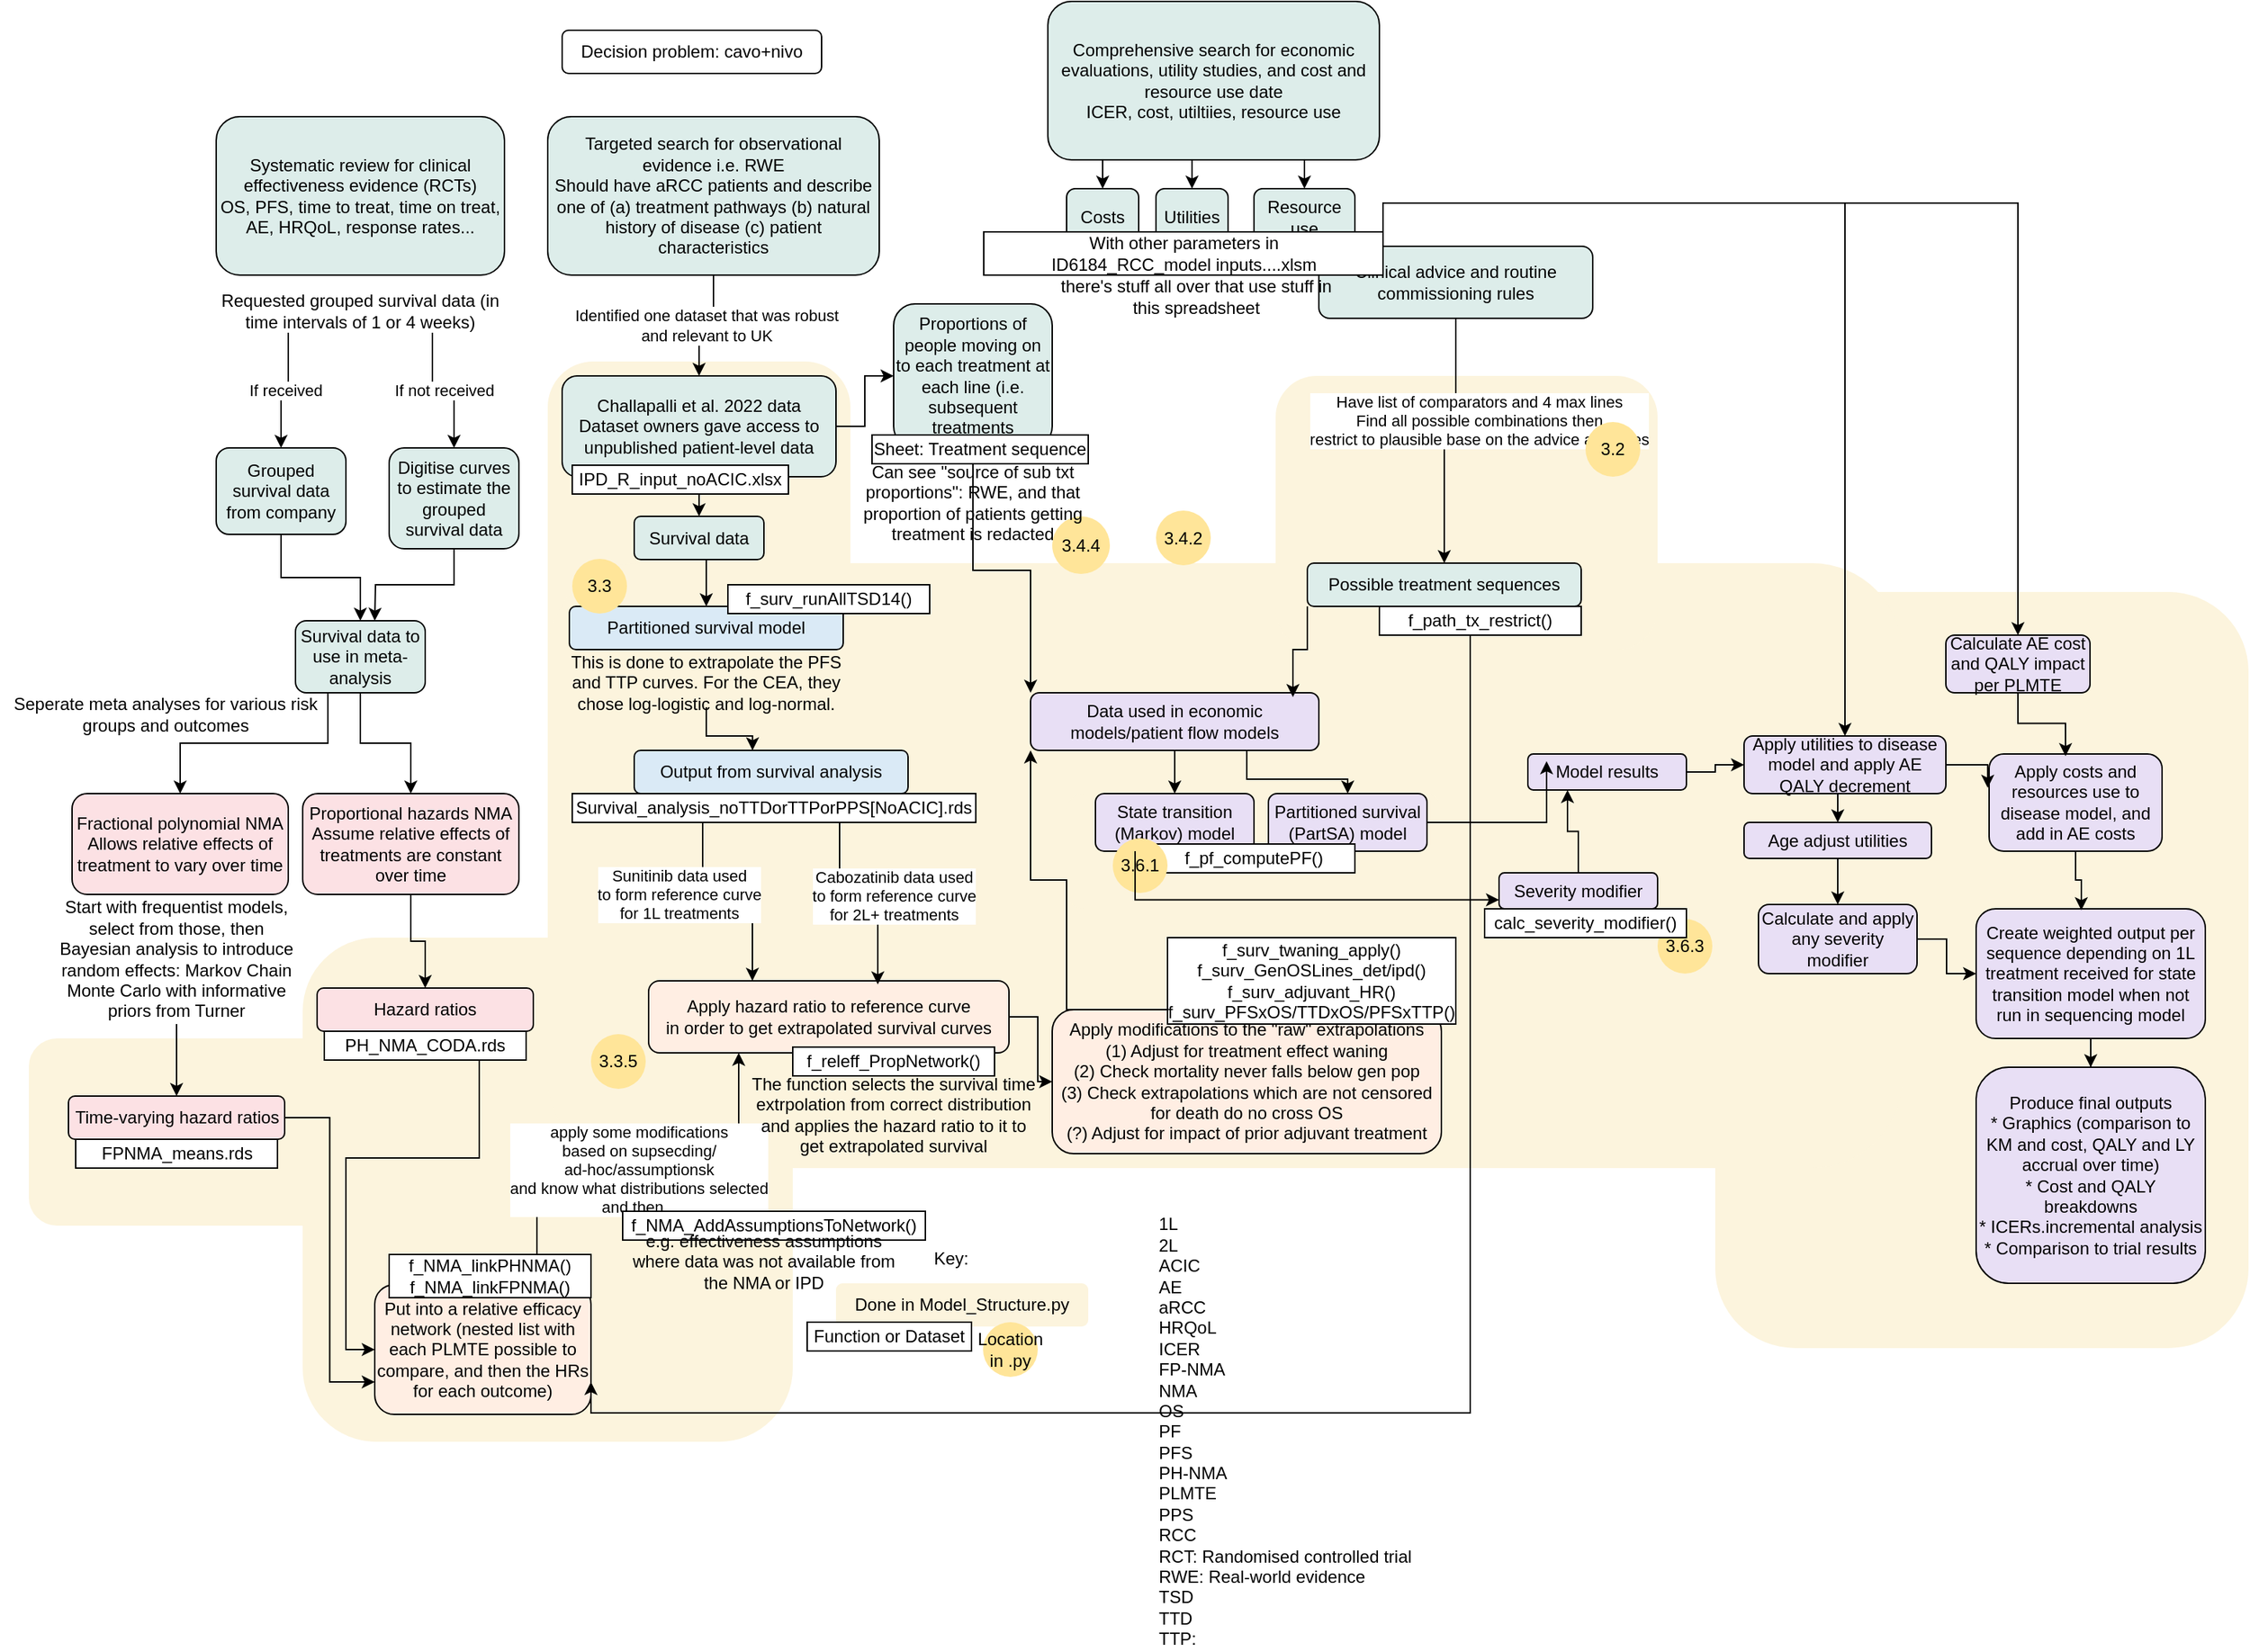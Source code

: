 <mxfile version="24.7.13">
  <diagram name="Page-1" id="HzqS-PSNYFXenWGdZxRo">
    <mxGraphModel dx="1864" dy="1230" grid="1" gridSize="10" guides="1" tooltips="1" connect="1" arrows="1" fold="1" page="1" pageScale="1" pageWidth="827" pageHeight="1169" math="0" shadow="0">
      <root>
        <mxCell id="0" />
        <mxCell id="1" parent="0" />
        <mxCell id="bbRy5mI7ZdMnSK4dY455-159" value="" style="rounded=1;whiteSpace=wrap;html=1;fillColor=#FCF4DD;strokeColor=none;" parent="1" vertex="1">
          <mxGeometry x="1060" y="410" width="370" height="525" as="geometry" />
        </mxCell>
        <mxCell id="bbRy5mI7ZdMnSK4dY455-88" value="" style="rounded=1;whiteSpace=wrap;html=1;fillColor=#FCF4DD;strokeColor=none;" parent="1" vertex="1">
          <mxGeometry x="-110" y="720" width="220" height="130" as="geometry" />
        </mxCell>
        <mxCell id="bbRy5mI7ZdMnSK4dY455-87" value="" style="rounded=1;whiteSpace=wrap;html=1;fillColor=#FCF4DD;strokeColor=none;" parent="1" vertex="1">
          <mxGeometry x="80" y="650" width="340" height="350" as="geometry" />
        </mxCell>
        <mxCell id="bbRy5mI7ZdMnSK4dY455-71" value="" style="rounded=1;whiteSpace=wrap;html=1;fillColor=#FCF4DD;strokeColor=none;" parent="1" vertex="1">
          <mxGeometry x="250" y="250" width="210" height="310" as="geometry" />
        </mxCell>
        <mxCell id="bbRy5mI7ZdMnSK4dY455-70" value="" style="rounded=1;whiteSpace=wrap;html=1;fillColor=#FCF4DD;strokeColor=none;" parent="1" vertex="1">
          <mxGeometry x="250" y="390" width="940" height="420" as="geometry" />
        </mxCell>
        <mxCell id="bbRy5mI7ZdMnSK4dY455-69" value="" style="rounded=1;whiteSpace=wrap;html=1;fillColor=#FCF4DD;strokeColor=none;" parent="1" vertex="1">
          <mxGeometry x="755" y="260" width="265" height="190" as="geometry" />
        </mxCell>
        <mxCell id="bbRy5mI7ZdMnSK4dY455-67" value="" style="rounded=1;whiteSpace=wrap;html=1;fillColor=#FCF4DD;strokeColor=none;" parent="1" vertex="1">
          <mxGeometry x="610" y="550" width="260" height="80" as="geometry" />
        </mxCell>
        <mxCell id="bbRy5mI7ZdMnSK4dY455-1" value="Systematic review for clinical effectiveness evidence (RCTs)&lt;div&gt;OS, PFS, time to treat, time on treat, AE, HRQoL, response rates...&lt;/div&gt;" style="rounded=1;whiteSpace=wrap;html=1;fillColor=#DDEDEA;" parent="1" vertex="1">
          <mxGeometry x="20" y="80" width="200" height="110" as="geometry" />
        </mxCell>
        <mxCell id="bbRy5mI7ZdMnSK4dY455-6" value="Identified one dataset that was robust&lt;div&gt;and relevant to UK&lt;/div&gt;" style="edgeStyle=orthogonalEdgeStyle;rounded=0;orthogonalLoop=1;jettySize=auto;html=1;exitX=0.5;exitY=1;exitDx=0;exitDy=0;entryX=0.5;entryY=0;entryDx=0;entryDy=0;" parent="1" source="bbRy5mI7ZdMnSK4dY455-2" target="bbRy5mI7ZdMnSK4dY455-5" edge="1">
          <mxGeometry relative="1" as="geometry" />
        </mxCell>
        <mxCell id="bbRy5mI7ZdMnSK4dY455-2" value="Targeted search for observational evidence i.e. RWE&lt;div&gt;Should have aRCC patients and describe one of (a) treatment pathways (b) natural history of disease (c) patient characteristics&lt;/div&gt;" style="rounded=1;whiteSpace=wrap;html=1;fillColor=#DDEDEA;" parent="1" vertex="1">
          <mxGeometry x="250" y="80" width="230" height="110" as="geometry" />
        </mxCell>
        <mxCell id="bbRy5mI7ZdMnSK4dY455-4" value="&lt;div&gt;1L&lt;/div&gt;&lt;div&gt;2L&lt;/div&gt;&lt;div&gt;ACIC&lt;/div&gt;&lt;div&gt;AE&lt;/div&gt;&lt;div&gt;aRCC&lt;br&gt;&lt;/div&gt;&lt;div&gt;HRQoL&lt;/div&gt;&lt;div&gt;ICER&lt;/div&gt;&lt;div&gt;FP-NMA&lt;/div&gt;&lt;div&gt;NMA&lt;/div&gt;&lt;div&gt;OS&lt;/div&gt;&lt;div&gt;PF&lt;/div&gt;&lt;div&gt;PFS&lt;/div&gt;&lt;div&gt;PH-NMA&lt;/div&gt;&lt;div&gt;PLMTE&lt;/div&gt;&lt;div&gt;PPS&lt;/div&gt;&lt;div&gt;RCC&lt;/div&gt;&lt;div&gt;&lt;span style=&quot;background-color: initial;&quot;&gt;RCT: Randomised controlled trial&lt;/span&gt;&lt;/div&gt;&lt;div&gt;&lt;span style=&quot;background-color: initial;&quot;&gt;RWE: Real-world evidence&lt;/span&gt;&lt;br&gt;&lt;/div&gt;&lt;div&gt;&lt;span style=&quot;background-color: initial;&quot;&gt;TSD&lt;/span&gt;&lt;/div&gt;&lt;div&gt;&lt;span style=&quot;background-color: initial;&quot;&gt;TTD&lt;/span&gt;&lt;/div&gt;&lt;div&gt;&lt;span style=&quot;background-color: initial;&quot;&gt;TTP:&lt;/span&gt;&lt;/div&gt;" style="text;html=1;align=left;verticalAlign=middle;whiteSpace=wrap;rounded=0;" parent="1" vertex="1">
          <mxGeometry x="672" y="840" width="270" height="305" as="geometry" />
        </mxCell>
        <mxCell id="bbRy5mI7ZdMnSK4dY455-51" style="edgeStyle=orthogonalEdgeStyle;rounded=0;orthogonalLoop=1;jettySize=auto;html=1;exitX=1;exitY=0.5;exitDx=0;exitDy=0;" parent="1" source="bbRy5mI7ZdMnSK4dY455-5" target="bbRy5mI7ZdMnSK4dY455-50" edge="1">
          <mxGeometry relative="1" as="geometry" />
        </mxCell>
        <mxCell id="bbRy5mI7ZdMnSK4dY455-74" style="edgeStyle=orthogonalEdgeStyle;rounded=0;orthogonalLoop=1;jettySize=auto;html=1;exitX=0.5;exitY=1;exitDx=0;exitDy=0;entryX=0.5;entryY=0;entryDx=0;entryDy=0;" parent="1" source="bbRy5mI7ZdMnSK4dY455-5" target="bbRy5mI7ZdMnSK4dY455-73" edge="1">
          <mxGeometry relative="1" as="geometry" />
        </mxCell>
        <mxCell id="bbRy5mI7ZdMnSK4dY455-5" value="Challapalli et al. 2022 data&lt;div&gt;Dataset owners gave access to unpublished patient-level data&lt;/div&gt;" style="rounded=1;whiteSpace=wrap;html=1;fillColor=#DDEDEA;" parent="1" vertex="1">
          <mxGeometry x="260" y="260" width="190" height="70" as="geometry" />
        </mxCell>
        <mxCell id="bbRy5mI7ZdMnSK4dY455-13" style="edgeStyle=orthogonalEdgeStyle;rounded=0;orthogonalLoop=1;jettySize=auto;html=1;exitX=0.25;exitY=1;exitDx=0;exitDy=0;entryX=0.5;entryY=0;entryDx=0;entryDy=0;" parent="1" source="bbRy5mI7ZdMnSK4dY455-9" target="bbRy5mI7ZdMnSK4dY455-10" edge="1">
          <mxGeometry relative="1" as="geometry" />
        </mxCell>
        <mxCell id="bbRy5mI7ZdMnSK4dY455-14" style="edgeStyle=orthogonalEdgeStyle;rounded=0;orthogonalLoop=1;jettySize=auto;html=1;exitX=0.5;exitY=1;exitDx=0;exitDy=0;entryX=0.5;entryY=0;entryDx=0;entryDy=0;" parent="1" source="bbRy5mI7ZdMnSK4dY455-9" target="bbRy5mI7ZdMnSK4dY455-11" edge="1">
          <mxGeometry relative="1" as="geometry" />
        </mxCell>
        <mxCell id="bbRy5mI7ZdMnSK4dY455-15" style="edgeStyle=orthogonalEdgeStyle;rounded=0;orthogonalLoop=1;jettySize=auto;html=1;exitX=0.75;exitY=1;exitDx=0;exitDy=0;entryX=0.5;entryY=0;entryDx=0;entryDy=0;" parent="1" source="bbRy5mI7ZdMnSK4dY455-9" target="bbRy5mI7ZdMnSK4dY455-12" edge="1">
          <mxGeometry relative="1" as="geometry" />
        </mxCell>
        <mxCell id="bbRy5mI7ZdMnSK4dY455-9" value="Comprehensive search for economic evaluations, utility studies, and cost and resource use date&lt;div&gt;ICER, cost, utiltiies, resource use&lt;/div&gt;" style="rounded=1;whiteSpace=wrap;html=1;fillColor=#DDEDEA;" parent="1" vertex="1">
          <mxGeometry x="597" width="230" height="110" as="geometry" />
        </mxCell>
        <mxCell id="bbRy5mI7ZdMnSK4dY455-10" value="Costs" style="rounded=1;whiteSpace=wrap;html=1;fillColor=#DDEDEA;" parent="1" vertex="1">
          <mxGeometry x="610" y="130" width="50" height="40" as="geometry" />
        </mxCell>
        <mxCell id="bbRy5mI7ZdMnSK4dY455-11" value="Utilities" style="rounded=1;whiteSpace=wrap;html=1;fillColor=#DDEDEA;" parent="1" vertex="1">
          <mxGeometry x="672" y="130" width="50" height="40" as="geometry" />
        </mxCell>
        <mxCell id="bbRy5mI7ZdMnSK4dY455-12" value="Resource use" style="rounded=1;whiteSpace=wrap;html=1;fillColor=#DDEDEA;" parent="1" vertex="1">
          <mxGeometry x="740" y="130" width="70" height="40" as="geometry" />
        </mxCell>
        <mxCell id="bbRy5mI7ZdMnSK4dY455-27" style="edgeStyle=orthogonalEdgeStyle;rounded=0;orthogonalLoop=1;jettySize=auto;html=1;exitX=0.5;exitY=1;exitDx=0;exitDy=0;" parent="1" source="bbRy5mI7ZdMnSK4dY455-20" target="bbRy5mI7ZdMnSK4dY455-26" edge="1">
          <mxGeometry relative="1" as="geometry" />
        </mxCell>
        <mxCell id="bbRy5mI7ZdMnSK4dY455-20" value="Grouped survival data from company" style="rounded=1;whiteSpace=wrap;html=1;fillColor=#DDEDEA;" parent="1" vertex="1">
          <mxGeometry x="20" y="310" width="90" height="60" as="geometry" />
        </mxCell>
        <mxCell id="bbRy5mI7ZdMnSK4dY455-23" value="If received" style="edgeStyle=orthogonalEdgeStyle;rounded=0;orthogonalLoop=1;jettySize=auto;html=1;exitX=0.25;exitY=1;exitDx=0;exitDy=0;entryX=0.5;entryY=0;entryDx=0;entryDy=0;" parent="1" source="bbRy5mI7ZdMnSK4dY455-22" target="bbRy5mI7ZdMnSK4dY455-20" edge="1">
          <mxGeometry relative="1" as="geometry" />
        </mxCell>
        <mxCell id="bbRy5mI7ZdMnSK4dY455-25" value="If not received" style="edgeStyle=orthogonalEdgeStyle;rounded=0;orthogonalLoop=1;jettySize=auto;html=1;exitX=0.75;exitY=1;exitDx=0;exitDy=0;entryX=0.5;entryY=0;entryDx=0;entryDy=0;" parent="1" source="bbRy5mI7ZdMnSK4dY455-22" target="bbRy5mI7ZdMnSK4dY455-24" edge="1">
          <mxGeometry relative="1" as="geometry" />
        </mxCell>
        <mxCell id="bbRy5mI7ZdMnSK4dY455-22" value="Requested grouped survival data (in time intervals of 1 or 4 weeks)" style="text;html=1;align=center;verticalAlign=middle;whiteSpace=wrap;rounded=0;" parent="1" vertex="1">
          <mxGeometry x="20" y="200" width="200" height="30" as="geometry" />
        </mxCell>
        <mxCell id="bbRy5mI7ZdMnSK4dY455-28" style="edgeStyle=orthogonalEdgeStyle;rounded=0;orthogonalLoop=1;jettySize=auto;html=1;exitX=0.5;exitY=1;exitDx=0;exitDy=0;" parent="1" source="bbRy5mI7ZdMnSK4dY455-24" edge="1">
          <mxGeometry relative="1" as="geometry">
            <mxPoint x="130" y="430" as="targetPoint" />
          </mxGeometry>
        </mxCell>
        <mxCell id="bbRy5mI7ZdMnSK4dY455-24" value="Digitise curves to estimate the grouped survival data" style="rounded=1;whiteSpace=wrap;html=1;fillColor=#DDEDEA;" parent="1" vertex="1">
          <mxGeometry x="140" y="310" width="90" height="70" as="geometry" />
        </mxCell>
        <mxCell id="bbRy5mI7ZdMnSK4dY455-31" style="edgeStyle=orthogonalEdgeStyle;rounded=0;orthogonalLoop=1;jettySize=auto;html=1;exitX=0.25;exitY=1;exitDx=0;exitDy=0;entryX=0.5;entryY=0;entryDx=0;entryDy=0;" parent="1" source="bbRy5mI7ZdMnSK4dY455-26" target="bbRy5mI7ZdMnSK4dY455-29" edge="1">
          <mxGeometry relative="1" as="geometry" />
        </mxCell>
        <mxCell id="bbRy5mI7ZdMnSK4dY455-32" style="edgeStyle=orthogonalEdgeStyle;rounded=0;orthogonalLoop=1;jettySize=auto;html=1;exitX=0.5;exitY=1;exitDx=0;exitDy=0;entryX=0.5;entryY=0;entryDx=0;entryDy=0;" parent="1" source="bbRy5mI7ZdMnSK4dY455-26" target="bbRy5mI7ZdMnSK4dY455-30" edge="1">
          <mxGeometry relative="1" as="geometry" />
        </mxCell>
        <mxCell id="bbRy5mI7ZdMnSK4dY455-26" value="Survival data to use in meta-analysis" style="rounded=1;whiteSpace=wrap;html=1;fillColor=#DDEDEA;" parent="1" vertex="1">
          <mxGeometry x="75" y="430" width="90" height="50" as="geometry" />
        </mxCell>
        <mxCell id="bbRy5mI7ZdMnSK4dY455-29" value="Fractional polynomial NMA&lt;div&gt;Allows relative effects of treatment to vary over time&lt;/div&gt;" style="rounded=1;whiteSpace=wrap;html=1;fillColor=#FCE1E4;" parent="1" vertex="1">
          <mxGeometry x="-80" y="550" width="150" height="70" as="geometry" />
        </mxCell>
        <mxCell id="bbRy5mI7ZdMnSK4dY455-38" style="edgeStyle=orthogonalEdgeStyle;rounded=0;orthogonalLoop=1;jettySize=auto;html=1;exitX=0.5;exitY=1;exitDx=0;exitDy=0;" parent="1" source="bbRy5mI7ZdMnSK4dY455-30" target="bbRy5mI7ZdMnSK4dY455-37" edge="1">
          <mxGeometry relative="1" as="geometry" />
        </mxCell>
        <mxCell id="bbRy5mI7ZdMnSK4dY455-30" value="Proportional hazards NMA&lt;div&gt;Assume relative effects of treatments are constant over time&lt;/div&gt;" style="rounded=1;whiteSpace=wrap;html=1;fillColor=#FCE1E4;" parent="1" vertex="1">
          <mxGeometry x="80" y="550" width="150" height="70" as="geometry" />
        </mxCell>
        <mxCell id="bbRy5mI7ZdMnSK4dY455-33" value="Seperate meta analyses for various risk groups and outcomes" style="text;html=1;align=center;verticalAlign=middle;whiteSpace=wrap;rounded=0;" parent="1" vertex="1">
          <mxGeometry x="-130" y="480" width="230" height="30" as="geometry" />
        </mxCell>
        <mxCell id="bbRy5mI7ZdMnSK4dY455-36" style="edgeStyle=orthogonalEdgeStyle;rounded=0;orthogonalLoop=1;jettySize=auto;html=1;exitX=0.5;exitY=1;exitDx=0;exitDy=0;entryX=0.5;entryY=0;entryDx=0;entryDy=0;" parent="1" source="bbRy5mI7ZdMnSK4dY455-34" target="bbRy5mI7ZdMnSK4dY455-35" edge="1">
          <mxGeometry relative="1" as="geometry" />
        </mxCell>
        <mxCell id="bbRy5mI7ZdMnSK4dY455-34" value="Start with frequentist models, select from those, then Bayesian analysis to introduce random effects: Markov Chain Monte Carlo with informative priors from Turner" style="text;html=1;align=center;verticalAlign=middle;whiteSpace=wrap;rounded=0;" parent="1" vertex="1">
          <mxGeometry x="-90" y="620" width="165" height="90" as="geometry" />
        </mxCell>
        <mxCell id="bbRy5mI7ZdMnSK4dY455-45" style="edgeStyle=orthogonalEdgeStyle;rounded=0;orthogonalLoop=1;jettySize=auto;html=1;exitX=0.75;exitY=1;exitDx=0;exitDy=0;entryX=0;entryY=0.5;entryDx=0;entryDy=0;" parent="1" source="bbRy5mI7ZdMnSK4dY455-37" target="bbRy5mI7ZdMnSK4dY455-39" edge="1">
          <mxGeometry relative="1" as="geometry" />
        </mxCell>
        <mxCell id="bbRy5mI7ZdMnSK4dY455-37" value="Hazard ratios" style="rounded=1;whiteSpace=wrap;html=1;fillColor=#FCE1E4;" parent="1" vertex="1">
          <mxGeometry x="90" y="685" width="150" height="30" as="geometry" />
        </mxCell>
        <mxCell id="bbRy5mI7ZdMnSK4dY455-47" value="apply some modifications&lt;div&gt;based on supsecding/&lt;/div&gt;&lt;div&gt;ad-hoc/assumptionsk&lt;/div&gt;&lt;div&gt;and know what distributions selected&lt;/div&gt;&lt;div&gt;and then...&lt;/div&gt;" style="edgeStyle=orthogonalEdgeStyle;rounded=0;orthogonalLoop=1;jettySize=auto;html=1;exitX=0.75;exitY=0;exitDx=0;exitDy=0;entryX=0.25;entryY=1;entryDx=0;entryDy=0;" parent="1" source="bbRy5mI7ZdMnSK4dY455-39" target="bbRy5mI7ZdMnSK4dY455-43" edge="1">
          <mxGeometry relative="1" as="geometry" />
        </mxCell>
        <mxCell id="bbRy5mI7ZdMnSK4dY455-39" value="Put into a relative efficacy network (nested list with each PLMTE possible to compare, and then the HRs for each outcome)" style="rounded=1;whiteSpace=wrap;html=1;fillColor=#FFEEE3;" parent="1" vertex="1">
          <mxGeometry x="130" y="891" width="150" height="90" as="geometry" />
        </mxCell>
        <mxCell id="bbRy5mI7ZdMnSK4dY455-115" style="edgeStyle=orthogonalEdgeStyle;rounded=0;orthogonalLoop=1;jettySize=auto;html=1;exitX=1;exitY=0.5;exitDx=0;exitDy=0;entryX=0;entryY=0.5;entryDx=0;entryDy=0;" parent="1" source="bbRy5mI7ZdMnSK4dY455-43" target="bbRy5mI7ZdMnSK4dY455-114" edge="1">
          <mxGeometry relative="1" as="geometry" />
        </mxCell>
        <mxCell id="bbRy5mI7ZdMnSK4dY455-43" value="Apply hazard ratio to reference curve&lt;div&gt;in order to get extrapolated survival curves&lt;/div&gt;" style="rounded=1;whiteSpace=wrap;html=1;fillColor=#FFEEE3;" parent="1" vertex="1">
          <mxGeometry x="320" y="680" width="250" height="50" as="geometry" />
        </mxCell>
        <mxCell id="bbRy5mI7ZdMnSK4dY455-46" style="edgeStyle=orthogonalEdgeStyle;rounded=0;orthogonalLoop=1;jettySize=auto;html=1;exitX=1;exitY=0.5;exitDx=0;exitDy=0;entryX=0;entryY=0.75;entryDx=0;entryDy=0;" parent="1" source="bbRy5mI7ZdMnSK4dY455-35" target="bbRy5mI7ZdMnSK4dY455-39" edge="1">
          <mxGeometry relative="1" as="geometry" />
        </mxCell>
        <mxCell id="bbRy5mI7ZdMnSK4dY455-35" value="Time-varying hazard ratios" style="rounded=1;whiteSpace=wrap;html=1;fillColor=#FCE1E4;" parent="1" vertex="1">
          <mxGeometry x="-82.5" y="760" width="150" height="30" as="geometry" />
        </mxCell>
        <mxCell id="bbRy5mI7ZdMnSK4dY455-57" style="edgeStyle=orthogonalEdgeStyle;rounded=0;orthogonalLoop=1;jettySize=auto;html=1;exitX=0.5;exitY=1;exitDx=0;exitDy=0;entryX=0;entryY=0;entryDx=0;entryDy=0;" parent="1" source="bbRy5mI7ZdMnSK4dY455-50" target="bbRy5mI7ZdMnSK4dY455-55" edge="1">
          <mxGeometry relative="1" as="geometry" />
        </mxCell>
        <mxCell id="bbRy5mI7ZdMnSK4dY455-50" value="Proportions of people moving on to each treatment at each line (i.e. subsequent treatments" style="rounded=1;whiteSpace=wrap;html=1;fillColor=#DDEDEA;" parent="1" vertex="1">
          <mxGeometry x="490" y="210" width="110" height="100" as="geometry" />
        </mxCell>
        <mxCell id="bbRy5mI7ZdMnSK4dY455-54" style="edgeStyle=orthogonalEdgeStyle;rounded=0;orthogonalLoop=1;jettySize=auto;html=1;exitX=0.5;exitY=1;exitDx=0;exitDy=0;entryX=0.5;entryY=0;entryDx=0;entryDy=0;" parent="1" source="bbRy5mI7ZdMnSK4dY455-52" target="bbRy5mI7ZdMnSK4dY455-53" edge="1">
          <mxGeometry relative="1" as="geometry" />
        </mxCell>
        <mxCell id="bbRy5mI7ZdMnSK4dY455-101" value="Have list of comparators and 4 max lines&lt;div&gt;Find all possible combinations then&lt;/div&gt;&lt;div&gt;restrict to plausible base on the advice and rules&lt;/div&gt;" style="edgeLabel;html=1;align=center;verticalAlign=middle;resizable=0;points=[];" parent="bbRy5mI7ZdMnSK4dY455-54" vertex="1" connectable="0">
          <mxGeometry x="-0.287" y="1" relative="1" as="geometry">
            <mxPoint x="15" y="7" as="offset" />
          </mxGeometry>
        </mxCell>
        <mxCell id="bbRy5mI7ZdMnSK4dY455-52" value="Clinical advice and routine commissioning rules" style="rounded=1;whiteSpace=wrap;html=1;fillColor=#DDEDEA;" parent="1" vertex="1">
          <mxGeometry x="785" y="170" width="190" height="50" as="geometry" />
        </mxCell>
        <mxCell id="bbRy5mI7ZdMnSK4dY455-108" style="edgeStyle=orthogonalEdgeStyle;rounded=0;orthogonalLoop=1;jettySize=auto;html=1;exitX=0.25;exitY=1;exitDx=0;exitDy=0;entryX=1;entryY=0.75;entryDx=0;entryDy=0;" parent="1" source="bbRy5mI7ZdMnSK4dY455-53" target="bbRy5mI7ZdMnSK4dY455-39" edge="1">
          <mxGeometry relative="1" as="geometry">
            <Array as="points">
              <mxPoint x="890" y="420" />
              <mxPoint x="890" y="980" />
              <mxPoint x="280" y="980" />
            </Array>
          </mxGeometry>
        </mxCell>
        <mxCell id="bbRy5mI7ZdMnSK4dY455-53" value="Possible treatment sequences" style="rounded=1;whiteSpace=wrap;html=1;fillColor=#DDEDEA;" parent="1" vertex="1">
          <mxGeometry x="777" y="390" width="190" height="30" as="geometry" />
        </mxCell>
        <mxCell id="bbRy5mI7ZdMnSK4dY455-64" style="edgeStyle=orthogonalEdgeStyle;rounded=0;orthogonalLoop=1;jettySize=auto;html=1;exitX=0.5;exitY=1;exitDx=0;exitDy=0;entryX=0.5;entryY=0;entryDx=0;entryDy=0;" parent="1" source="bbRy5mI7ZdMnSK4dY455-55" target="bbRy5mI7ZdMnSK4dY455-63" edge="1">
          <mxGeometry relative="1" as="geometry" />
        </mxCell>
        <mxCell id="bbRy5mI7ZdMnSK4dY455-66" style="edgeStyle=orthogonalEdgeStyle;rounded=0;orthogonalLoop=1;jettySize=auto;html=1;exitX=0.75;exitY=1;exitDx=0;exitDy=0;entryX=0.5;entryY=0;entryDx=0;entryDy=0;" parent="1" source="bbRy5mI7ZdMnSK4dY455-55" target="bbRy5mI7ZdMnSK4dY455-65" edge="1">
          <mxGeometry relative="1" as="geometry" />
        </mxCell>
        <mxCell id="bbRy5mI7ZdMnSK4dY455-55" value="Data used in economic models/patient flow models" style="rounded=1;whiteSpace=wrap;html=1;fillColor=#E8DFF5;" parent="1" vertex="1">
          <mxGeometry x="585" y="480" width="200" height="40" as="geometry" />
        </mxCell>
        <mxCell id="bbRy5mI7ZdMnSK4dY455-63" value="State transition (Markov) model" style="rounded=1;whiteSpace=wrap;html=1;fillColor=#E8DFF5;" parent="1" vertex="1">
          <mxGeometry x="630" y="550" width="110" height="40" as="geometry" />
        </mxCell>
        <mxCell id="bbRy5mI7ZdMnSK4dY455-65" value="Partitioned survival (PartSA) model" style="rounded=1;whiteSpace=wrap;html=1;fillColor=#E8DFF5;" parent="1" vertex="1">
          <mxGeometry x="750" y="550" width="110" height="40" as="geometry" />
        </mxCell>
        <mxCell id="bbRy5mI7ZdMnSK4dY455-68" value="Done in Model_Structure.py" style="rounded=1;whiteSpace=wrap;html=1;fillColor=#FCF4DD;strokeColor=none;" parent="1" vertex="1">
          <mxGeometry x="450" y="890" width="175" height="30" as="geometry" />
        </mxCell>
        <mxCell id="bbRy5mI7ZdMnSK4dY455-77" style="edgeStyle=orthogonalEdgeStyle;rounded=0;orthogonalLoop=1;jettySize=auto;html=1;exitX=0.5;exitY=1;exitDx=0;exitDy=0;entryX=0.5;entryY=0;entryDx=0;entryDy=0;" parent="1" source="bbRy5mI7ZdMnSK4dY455-73" target="bbRy5mI7ZdMnSK4dY455-76" edge="1">
          <mxGeometry relative="1" as="geometry" />
        </mxCell>
        <mxCell id="bbRy5mI7ZdMnSK4dY455-73" value="Survival data" style="rounded=1;whiteSpace=wrap;html=1;fillColor=#DDEDEA;" parent="1" vertex="1">
          <mxGeometry x="310" y="357.5" width="90" height="30" as="geometry" />
        </mxCell>
        <mxCell id="bbRy5mI7ZdMnSK4dY455-75" value="This is done to extrapolate the PFS and TTP curves. For the CEA, they chose log-logistic and log-normal." style="text;html=1;align=center;verticalAlign=middle;whiteSpace=wrap;rounded=0;" parent="1" vertex="1">
          <mxGeometry x="260" y="455" width="200" height="35" as="geometry" />
        </mxCell>
        <mxCell id="bbRy5mI7ZdMnSK4dY455-76" value="Partitioned survival model" style="rounded=1;whiteSpace=wrap;html=1;fillColor=#DAEAF6;" parent="1" vertex="1">
          <mxGeometry x="265" y="420" width="190" height="30" as="geometry" />
        </mxCell>
        <mxCell id="bbRy5mI7ZdMnSK4dY455-78" value="f_releff_PropNetwork()" style="rounded=0;whiteSpace=wrap;html=1;" parent="1" vertex="1">
          <mxGeometry x="420" y="726" width="140" height="20" as="geometry" />
        </mxCell>
        <mxCell id="bbRy5mI7ZdMnSK4dY455-80" value="f_pf_computePF()" style="rounded=0;whiteSpace=wrap;html=1;" parent="1" vertex="1">
          <mxGeometry x="670" y="585" width="140" height="20" as="geometry" />
        </mxCell>
        <mxCell id="bbRy5mI7ZdMnSK4dY455-82" value="f_path_tx_restrict()" style="rounded=0;whiteSpace=wrap;html=1;" parent="1" vertex="1">
          <mxGeometry x="827" y="420" width="140" height="20" as="geometry" />
        </mxCell>
        <mxCell id="bbRy5mI7ZdMnSK4dY455-83" value="f_surv_runAllTSD14()" style="rounded=0;whiteSpace=wrap;html=1;" parent="1" vertex="1">
          <mxGeometry x="375" y="405" width="140" height="20" as="geometry" />
        </mxCell>
        <mxCell id="bbRy5mI7ZdMnSK4dY455-84" value="IPD_R_input_noACIC.xlsx" style="rounded=0;whiteSpace=wrap;html=1;" parent="1" vertex="1">
          <mxGeometry x="267" y="322" width="150" height="20" as="geometry" />
        </mxCell>
        <mxCell id="bbRy5mI7ZdMnSK4dY455-85" value="PH_NMA_CODA.rds" style="rounded=0;whiteSpace=wrap;html=1;" parent="1" vertex="1">
          <mxGeometry x="95" y="715" width="140" height="20" as="geometry" />
        </mxCell>
        <mxCell id="bbRy5mI7ZdMnSK4dY455-86" value="FPNMA_means.rds" style="rounded=0;whiteSpace=wrap;html=1;" parent="1" vertex="1">
          <mxGeometry x="-77.5" y="790" width="140" height="20" as="geometry" />
        </mxCell>
        <mxCell id="bbRy5mI7ZdMnSK4dY455-90" value="" style="edgeStyle=orthogonalEdgeStyle;rounded=0;orthogonalLoop=1;jettySize=auto;html=1;exitX=0.5;exitY=1;exitDx=0;exitDy=0;entryX=0.436;entryY=0.05;entryDx=0;entryDy=0;entryPerimeter=0;" parent="1" source="bbRy5mI7ZdMnSK4dY455-11" target="bbRy5mI7ZdMnSK4dY455-89" edge="1">
          <mxGeometry relative="1" as="geometry">
            <mxPoint x="685" y="250" as="sourcePoint" />
            <mxPoint x="697" y="492" as="targetPoint" />
          </mxGeometry>
        </mxCell>
        <mxCell id="bbRy5mI7ZdMnSK4dY455-140" style="edgeStyle=orthogonalEdgeStyle;rounded=0;orthogonalLoop=1;jettySize=auto;html=1;exitX=1;exitY=0;exitDx=0;exitDy=0;" parent="1" source="bbRy5mI7ZdMnSK4dY455-89" target="bbRy5mI7ZdMnSK4dY455-141" edge="1">
          <mxGeometry relative="1" as="geometry">
            <mxPoint x="1120" y="340" as="targetPoint" />
          </mxGeometry>
        </mxCell>
        <mxCell id="bbRy5mI7ZdMnSK4dY455-142" style="edgeStyle=orthogonalEdgeStyle;rounded=0;orthogonalLoop=1;jettySize=auto;html=1;exitX=1;exitY=0;exitDx=0;exitDy=0;entryX=0.5;entryY=0;entryDx=0;entryDy=0;" parent="1" source="bbRy5mI7ZdMnSK4dY455-89" target="bbRy5mI7ZdMnSK4dY455-143" edge="1">
          <mxGeometry relative="1" as="geometry">
            <mxPoint x="1130" y="350" as="targetPoint" />
          </mxGeometry>
        </mxCell>
        <mxCell id="bbRy5mI7ZdMnSK4dY455-89" value="With other parameters in&lt;div&gt;ID6184_RCC_model inputs....xlsm&lt;/div&gt;" style="rounded=0;whiteSpace=wrap;html=1;" parent="1" vertex="1">
          <mxGeometry x="552.5" y="160" width="277" height="30" as="geometry" />
        </mxCell>
        <mxCell id="bbRy5mI7ZdMnSK4dY455-94" value="Output from survival analysis" style="rounded=1;whiteSpace=wrap;html=1;fillColor=#DAEAF6;" parent="1" vertex="1">
          <mxGeometry x="310" y="520" width="190" height="30" as="geometry" />
        </mxCell>
        <mxCell id="bbRy5mI7ZdMnSK4dY455-96" style="edgeStyle=orthogonalEdgeStyle;rounded=0;orthogonalLoop=1;jettySize=auto;html=1;exitX=0.5;exitY=1;exitDx=0;exitDy=0;entryX=0.432;entryY=0;entryDx=0;entryDy=0;entryPerimeter=0;" parent="1" source="bbRy5mI7ZdMnSK4dY455-75" target="bbRy5mI7ZdMnSK4dY455-94" edge="1">
          <mxGeometry relative="1" as="geometry" />
        </mxCell>
        <mxCell id="bbRy5mI7ZdMnSK4dY455-97" value="Sunitinib data used&lt;div&gt;to form reference curve&lt;/div&gt;&lt;div&gt;for 1L treatments&lt;/div&gt;" style="edgeStyle=orthogonalEdgeStyle;rounded=0;orthogonalLoop=1;jettySize=auto;html=1;exitX=0.25;exitY=1;exitDx=0;exitDy=0;entryX=0.288;entryY=0;entryDx=0;entryDy=0;entryPerimeter=0;fillColor=none;" parent="1" source="bbRy5mI7ZdMnSK4dY455-94" target="bbRy5mI7ZdMnSK4dY455-43" edge="1">
          <mxGeometry x="-0.21" y="-18" relative="1" as="geometry">
            <mxPoint x="-17" y="-13" as="offset" />
          </mxGeometry>
        </mxCell>
        <mxCell id="bbRy5mI7ZdMnSK4dY455-98" value="Cabozatinib data used&lt;div&gt;to form reference curve&lt;/div&gt;&lt;div&gt;for 2L+ treatments&lt;/div&gt;" style="edgeStyle=orthogonalEdgeStyle;rounded=0;orthogonalLoop=1;jettySize=auto;html=1;exitX=0.75;exitY=1;exitDx=0;exitDy=0;entryX=0.636;entryY=0.05;entryDx=0;entryDy=0;entryPerimeter=0;" parent="1" source="bbRy5mI7ZdMnSK4dY455-94" target="bbRy5mI7ZdMnSK4dY455-43" edge="1">
          <mxGeometry x="0.218" y="11" relative="1" as="geometry">
            <mxPoint as="offset" />
          </mxGeometry>
        </mxCell>
        <mxCell id="bbRy5mI7ZdMnSK4dY455-99" value="Survival_analysis_noTTDorTTPorPPS[NoACIC].rds" style="rounded=0;whiteSpace=wrap;html=1;" parent="1" vertex="1">
          <mxGeometry x="267" y="550" width="280" height="20" as="geometry" />
        </mxCell>
        <mxCell id="bbRy5mI7ZdMnSK4dY455-100" value="Decision problem: cavo+nivo" style="rounded=1;whiteSpace=wrap;html=1;" parent="1" vertex="1">
          <mxGeometry x="260" y="20" width="180" height="30" as="geometry" />
        </mxCell>
        <mxCell id="bbRy5mI7ZdMnSK4dY455-102" value="3.2" style="ellipse;whiteSpace=wrap;html=1;aspect=fixed;fillColor=#FFE599;strokeColor=none;" parent="1" vertex="1">
          <mxGeometry x="970" y="292" width="38" height="38" as="geometry" />
        </mxCell>
        <mxCell id="bbRy5mI7ZdMnSK4dY455-103" value="3.3" style="ellipse;whiteSpace=wrap;html=1;aspect=fixed;fillColor=#FFE599;strokeColor=none;" parent="1" vertex="1">
          <mxGeometry x="267" y="387" width="38" height="38" as="geometry" />
        </mxCell>
        <mxCell id="bbRy5mI7ZdMnSK4dY455-104" value="Location in .py" style="ellipse;whiteSpace=wrap;html=1;aspect=fixed;fillColor=#FFE599;strokeColor=none;" parent="1" vertex="1">
          <mxGeometry x="552" y="917" width="38" height="38" as="geometry" />
        </mxCell>
        <mxCell id="bbRy5mI7ZdMnSK4dY455-105" value="3.3.5" style="ellipse;whiteSpace=wrap;html=1;aspect=fixed;fillColor=#FFE599;strokeColor=none;" parent="1" vertex="1">
          <mxGeometry x="280" y="717" width="38" height="38" as="geometry" />
        </mxCell>
        <mxCell id="bbRy5mI7ZdMnSK4dY455-107" style="edgeStyle=orthogonalEdgeStyle;rounded=0;orthogonalLoop=1;jettySize=auto;html=1;exitX=0;exitY=1;exitDx=0;exitDy=0;entryX=0.91;entryY=0.075;entryDx=0;entryDy=0;entryPerimeter=0;" parent="1" source="bbRy5mI7ZdMnSK4dY455-53" target="bbRy5mI7ZdMnSK4dY455-55" edge="1">
          <mxGeometry relative="1" as="geometry" />
        </mxCell>
        <mxCell id="bbRy5mI7ZdMnSK4dY455-109" value="f_NMA_linkPHNMA()&lt;div&gt;f_NMA_linkFPNMA()&lt;br&gt;&lt;/div&gt;" style="rounded=0;whiteSpace=wrap;html=1;" parent="1" vertex="1">
          <mxGeometry x="140" y="870" width="140" height="30" as="geometry" />
        </mxCell>
        <mxCell id="bbRy5mI7ZdMnSK4dY455-110" value="&lt;div&gt;f_NMA_AddAssumptionsToNetwork()&lt;br&gt;&lt;/div&gt;" style="rounded=0;whiteSpace=wrap;html=1;" parent="1" vertex="1">
          <mxGeometry x="302" y="840" width="210" height="20" as="geometry" />
        </mxCell>
        <mxCell id="bbRy5mI7ZdMnSK4dY455-111" value="Function or Dataset" style="rounded=0;whiteSpace=wrap;html=1;" parent="1" vertex="1">
          <mxGeometry x="430" y="917" width="114" height="20" as="geometry" />
        </mxCell>
        <mxCell id="bbRy5mI7ZdMnSK4dY455-112" value="Key:" style="text;html=1;align=center;verticalAlign=middle;whiteSpace=wrap;rounded=0;" parent="1" vertex="1">
          <mxGeometry x="500" y="858" width="60" height="30" as="geometry" />
        </mxCell>
        <mxCell id="bbRy5mI7ZdMnSK4dY455-116" style="edgeStyle=orthogonalEdgeStyle;rounded=0;orthogonalLoop=1;jettySize=auto;html=1;exitX=0.25;exitY=0;exitDx=0;exitDy=0;entryX=0;entryY=1;entryDx=0;entryDy=0;" parent="1" source="bbRy5mI7ZdMnSK4dY455-114" target="bbRy5mI7ZdMnSK4dY455-55" edge="1">
          <mxGeometry relative="1" as="geometry">
            <Array as="points">
              <mxPoint x="610" y="700" />
              <mxPoint x="610" y="610" />
              <mxPoint x="585" y="610" />
            </Array>
          </mxGeometry>
        </mxCell>
        <mxCell id="bbRy5mI7ZdMnSK4dY455-114" value="Apply modifications to the &quot;raw&quot; extrapolations&lt;div&gt;(1) Adjust for treatment effect waning&lt;/div&gt;&lt;div&gt;(2) Check mortality never falls below gen pop&lt;/div&gt;&lt;div&gt;(3) Check extrapolations which are not censored for death do no cross OS&lt;/div&gt;&lt;div&gt;(?) Adjust for impact of prior adjuvant treatment&lt;/div&gt;" style="rounded=1;whiteSpace=wrap;html=1;fillColor=#FFEEE3;" parent="1" vertex="1">
          <mxGeometry x="600" y="700" width="270" height="100" as="geometry" />
        </mxCell>
        <mxCell id="bbRy5mI7ZdMnSK4dY455-117" value="&lt;div&gt;f_surv_twaning_apply()&lt;br&gt;&lt;/div&gt;&lt;div&gt;f_surv_GenOSLines_det/ipd()&lt;br&gt;&lt;/div&gt;&lt;div&gt;f_surv_adjuvant_HR()&lt;br&gt;&lt;/div&gt;&lt;div&gt;f_surv_PFSxOS/TTDxOS/PFSxTTP()&lt;br&gt;&lt;/div&gt;" style="rounded=0;whiteSpace=wrap;html=1;" parent="1" vertex="1">
          <mxGeometry x="680" y="650" width="200" height="60" as="geometry" />
        </mxCell>
        <mxCell id="bbRy5mI7ZdMnSK4dY455-118" value="3.4.2" style="ellipse;whiteSpace=wrap;html=1;aspect=fixed;fillColor=#FFE599;strokeColor=none;" parent="1" vertex="1">
          <mxGeometry x="672" y="353.5" width="38" height="38" as="geometry" />
        </mxCell>
        <mxCell id="bbRy5mI7ZdMnSK4dY455-119" value="3.4.4" style="ellipse;whiteSpace=wrap;html=1;aspect=fixed;fillColor=#FFE599;strokeColor=none;" parent="1" vertex="1">
          <mxGeometry x="600" y="357.5" width="40" height="40" as="geometry" />
        </mxCell>
        <mxCell id="bbRy5mI7ZdMnSK4dY455-146" style="edgeStyle=orthogonalEdgeStyle;rounded=0;orthogonalLoop=1;jettySize=auto;html=1;exitX=1;exitY=0.5;exitDx=0;exitDy=0;entryX=0;entryY=0.5;entryDx=0;entryDy=0;" parent="1" source="bbRy5mI7ZdMnSK4dY455-121" target="bbRy5mI7ZdMnSK4dY455-143" edge="1">
          <mxGeometry relative="1" as="geometry" />
        </mxCell>
        <mxCell id="bbRy5mI7ZdMnSK4dY455-121" value="Model results" style="rounded=1;whiteSpace=wrap;html=1;fillColor=#E8DFF5;" parent="1" vertex="1">
          <mxGeometry x="930" y="522.5" width="110" height="25" as="geometry" />
        </mxCell>
        <mxCell id="bbRy5mI7ZdMnSK4dY455-123" style="edgeStyle=orthogonalEdgeStyle;rounded=0;orthogonalLoop=1;jettySize=auto;html=1;exitX=1;exitY=0.5;exitDx=0;exitDy=0;entryX=0.118;entryY=0.2;entryDx=0;entryDy=0;entryPerimeter=0;" parent="1" source="bbRy5mI7ZdMnSK4dY455-65" target="bbRy5mI7ZdMnSK4dY455-121" edge="1">
          <mxGeometry relative="1" as="geometry" />
        </mxCell>
        <mxCell id="bbRy5mI7ZdMnSK4dY455-127" value="3.6.3" style="ellipse;whiteSpace=wrap;html=1;aspect=fixed;fillColor=#FFE599;strokeColor=none;" parent="1" vertex="1">
          <mxGeometry x="1020" y="637" width="38" height="38" as="geometry" />
        </mxCell>
        <mxCell id="bbRy5mI7ZdMnSK4dY455-128" value="3.6.1" style="ellipse;whiteSpace=wrap;html=1;aspect=fixed;fillColor=#FFE599;strokeColor=none;" parent="1" vertex="1">
          <mxGeometry x="642" y="581" width="38" height="38" as="geometry" />
        </mxCell>
        <mxCell id="bbRy5mI7ZdMnSK4dY455-129" value="" style="edgeStyle=orthogonalEdgeStyle;rounded=0;orthogonalLoop=1;jettySize=auto;html=1;exitX=0.25;exitY=1;exitDx=0;exitDy=0;entryX=0;entryY=0.75;entryDx=0;entryDy=0;" parent="1" source="bbRy5mI7ZdMnSK4dY455-63" target="bbRy5mI7ZdMnSK4dY455-124" edge="1">
          <mxGeometry relative="1" as="geometry">
            <mxPoint x="658" y="590" as="sourcePoint" />
            <mxPoint x="898" y="624" as="targetPoint" />
          </mxGeometry>
        </mxCell>
        <mxCell id="bbRy5mI7ZdMnSK4dY455-130" style="edgeStyle=orthogonalEdgeStyle;rounded=0;orthogonalLoop=1;jettySize=auto;html=1;exitX=0.5;exitY=0;exitDx=0;exitDy=0;entryX=0.25;entryY=1;entryDx=0;entryDy=0;" parent="1" source="bbRy5mI7ZdMnSK4dY455-124" target="bbRy5mI7ZdMnSK4dY455-121" edge="1">
          <mxGeometry relative="1" as="geometry" />
        </mxCell>
        <mxCell id="bbRy5mI7ZdMnSK4dY455-124" value="Severity modifier" style="rounded=1;whiteSpace=wrap;html=1;fillColor=#E8DFF5;" parent="1" vertex="1">
          <mxGeometry x="910" y="605" width="110" height="25" as="geometry" />
        </mxCell>
        <mxCell id="bbRy5mI7ZdMnSK4dY455-131" value="calc_severity_modifier()" style="rounded=0;whiteSpace=wrap;html=1;" parent="1" vertex="1">
          <mxGeometry x="900" y="630" width="140" height="20" as="geometry" />
        </mxCell>
        <mxCell id="bbRy5mI7ZdMnSK4dY455-132" value="The function selects the survival time extrpolation from correct distribution and applies the hazard ratio to it to get extrapolated survival" style="text;html=1;align=center;verticalAlign=middle;whiteSpace=wrap;rounded=0;" parent="1" vertex="1">
          <mxGeometry x="390" y="755" width="200" height="35" as="geometry" />
        </mxCell>
        <mxCell id="bbRy5mI7ZdMnSK4dY455-135" value="Sheet: Treatment sequence" style="rounded=0;whiteSpace=wrap;html=1;" parent="1" vertex="1">
          <mxGeometry x="475" y="301" width="150" height="20" as="geometry" />
        </mxCell>
        <mxCell id="bbRy5mI7ZdMnSK4dY455-137" value="Can see &quot;source of sub txt proportions&quot;: RWE, and that proportion of patients getting treatment is redacted" style="text;html=1;align=center;verticalAlign=middle;whiteSpace=wrap;rounded=0;" parent="1" vertex="1">
          <mxGeometry x="445" y="330" width="200" height="35" as="geometry" />
        </mxCell>
        <mxCell id="bbRy5mI7ZdMnSK4dY455-138" value="e.g. effectiveness assumptions where data was not available from the NMA or IPD" style="text;html=1;align=center;verticalAlign=middle;whiteSpace=wrap;rounded=0;" parent="1" vertex="1">
          <mxGeometry x="300" y="860" width="200" height="30" as="geometry" />
        </mxCell>
        <mxCell id="bbRy5mI7ZdMnSK4dY455-139" value="there&#39;s stuff all over that use stuff in this spreadsheet" style="text;html=1;align=center;verticalAlign=middle;whiteSpace=wrap;rounded=0;" parent="1" vertex="1">
          <mxGeometry x="600" y="190" width="200" height="30" as="geometry" />
        </mxCell>
        <mxCell id="bbRy5mI7ZdMnSK4dY455-141" value="Calculate AE cost and QALY impact per PLMTE" style="rounded=1;whiteSpace=wrap;html=1;fillColor=#E8DFF5;" parent="1" vertex="1">
          <mxGeometry x="1220" y="440" width="100" height="40" as="geometry" />
        </mxCell>
        <mxCell id="bbRy5mI7ZdMnSK4dY455-147" style="edgeStyle=orthogonalEdgeStyle;rounded=0;orthogonalLoop=1;jettySize=auto;html=1;exitX=0.5;exitY=1;exitDx=0;exitDy=0;entryX=0.5;entryY=0;entryDx=0;entryDy=0;" parent="1" source="bbRy5mI7ZdMnSK4dY455-143" target="bbRy5mI7ZdMnSK4dY455-145" edge="1">
          <mxGeometry relative="1" as="geometry" />
        </mxCell>
        <mxCell id="bbRy5mI7ZdMnSK4dY455-143" value="Apply utilities to disease model and apply AE QALY decrement" style="rounded=1;whiteSpace=wrap;html=1;fillColor=#E8DFF5;" parent="1" vertex="1">
          <mxGeometry x="1080" y="510" width="140" height="40" as="geometry" />
        </mxCell>
        <mxCell id="bbRy5mI7ZdMnSK4dY455-149" style="edgeStyle=orthogonalEdgeStyle;rounded=0;orthogonalLoop=1;jettySize=auto;html=1;exitX=0.5;exitY=1;exitDx=0;exitDy=0;entryX=0.5;entryY=0;entryDx=0;entryDy=0;" parent="1" source="bbRy5mI7ZdMnSK4dY455-145" target="bbRy5mI7ZdMnSK4dY455-148" edge="1">
          <mxGeometry relative="1" as="geometry" />
        </mxCell>
        <mxCell id="bbRy5mI7ZdMnSK4dY455-145" value="Age adjust utilities" style="rounded=1;whiteSpace=wrap;html=1;fillColor=#E8DFF5;" parent="1" vertex="1">
          <mxGeometry x="1080" y="570" width="130" height="25" as="geometry" />
        </mxCell>
        <mxCell id="bbRy5mI7ZdMnSK4dY455-154" style="edgeStyle=orthogonalEdgeStyle;rounded=0;orthogonalLoop=1;jettySize=auto;html=1;exitX=1;exitY=0.5;exitDx=0;exitDy=0;" parent="1" source="bbRy5mI7ZdMnSK4dY455-148" target="bbRy5mI7ZdMnSK4dY455-153" edge="1">
          <mxGeometry relative="1" as="geometry" />
        </mxCell>
        <mxCell id="bbRy5mI7ZdMnSK4dY455-148" value="Calculate and apply any severity modifier" style="rounded=1;whiteSpace=wrap;html=1;fillColor=#E8DFF5;" parent="1" vertex="1">
          <mxGeometry x="1090" y="627" width="110" height="48" as="geometry" />
        </mxCell>
        <mxCell id="bbRy5mI7ZdMnSK4dY455-150" value="Apply costs and resources use to disease model, and add in AE costs" style="rounded=1;whiteSpace=wrap;html=1;fillColor=#E8DFF5;" parent="1" vertex="1">
          <mxGeometry x="1250" y="522.5" width="120" height="67.5" as="geometry" />
        </mxCell>
        <mxCell id="bbRy5mI7ZdMnSK4dY455-151" style="edgeStyle=orthogonalEdgeStyle;rounded=0;orthogonalLoop=1;jettySize=auto;html=1;exitX=1;exitY=0.5;exitDx=0;exitDy=0;entryX=-0.008;entryY=0.348;entryDx=0;entryDy=0;entryPerimeter=0;" parent="1" source="bbRy5mI7ZdMnSK4dY455-143" target="bbRy5mI7ZdMnSK4dY455-150" edge="1">
          <mxGeometry relative="1" as="geometry" />
        </mxCell>
        <mxCell id="bbRy5mI7ZdMnSK4dY455-152" style="edgeStyle=orthogonalEdgeStyle;rounded=0;orthogonalLoop=1;jettySize=auto;html=1;exitX=0.5;exitY=1;exitDx=0;exitDy=0;entryX=0.442;entryY=0.022;entryDx=0;entryDy=0;entryPerimeter=0;" parent="1" source="bbRy5mI7ZdMnSK4dY455-141" target="bbRy5mI7ZdMnSK4dY455-150" edge="1">
          <mxGeometry relative="1" as="geometry" />
        </mxCell>
        <mxCell id="bbRy5mI7ZdMnSK4dY455-157" style="edgeStyle=orthogonalEdgeStyle;rounded=0;orthogonalLoop=1;jettySize=auto;html=1;exitX=0.5;exitY=1;exitDx=0;exitDy=0;" parent="1" source="bbRy5mI7ZdMnSK4dY455-153" target="bbRy5mI7ZdMnSK4dY455-156" edge="1">
          <mxGeometry relative="1" as="geometry" />
        </mxCell>
        <mxCell id="bbRy5mI7ZdMnSK4dY455-153" value="Create weighted output per sequence depending on 1L treatment received for state transition model when not run in sequencing model" style="rounded=1;whiteSpace=wrap;html=1;fillColor=#E8DFF5;" parent="1" vertex="1">
          <mxGeometry x="1241" y="630" width="159" height="90" as="geometry" />
        </mxCell>
        <mxCell id="bbRy5mI7ZdMnSK4dY455-155" style="edgeStyle=orthogonalEdgeStyle;rounded=0;orthogonalLoop=1;jettySize=auto;html=1;exitX=0.5;exitY=1;exitDx=0;exitDy=0;entryX=0.459;entryY=0.011;entryDx=0;entryDy=0;entryPerimeter=0;" parent="1" source="bbRy5mI7ZdMnSK4dY455-150" target="bbRy5mI7ZdMnSK4dY455-153" edge="1">
          <mxGeometry relative="1" as="geometry" />
        </mxCell>
        <mxCell id="bbRy5mI7ZdMnSK4dY455-156" value="Produce final outputs&lt;div&gt;* Graphics (comparison to KM and cost, QALY and LY accrual over time)&lt;/div&gt;&lt;div&gt;* Cost and QALY breakdowns&lt;/div&gt;&lt;div&gt;* ICERs.incremental analysis&lt;br&gt;&lt;/div&gt;&lt;div&gt;* Comparison to trial results&lt;/div&gt;" style="rounded=1;whiteSpace=wrap;html=1;fillColor=#E8DFF5;" parent="1" vertex="1">
          <mxGeometry x="1241" y="740" width="159" height="150" as="geometry" />
        </mxCell>
      </root>
    </mxGraphModel>
  </diagram>
</mxfile>
